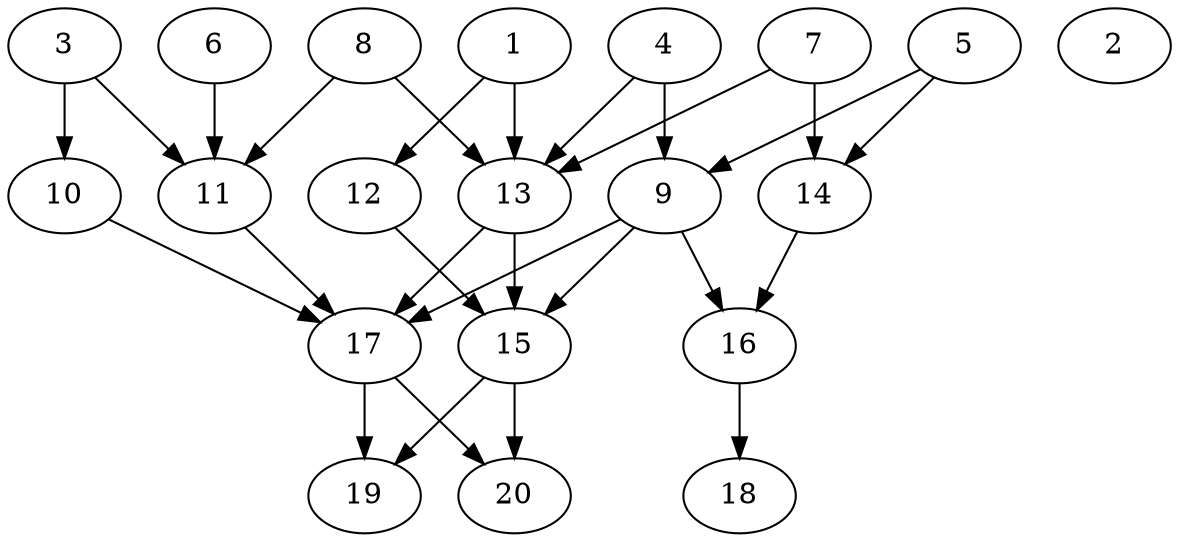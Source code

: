 // DAG automatically generated by daggen at Tue Jul 23 14:23:30 2019
// ./daggen --dot -n 20 --ccr 0.4 --fat 0.6 --regular 0.5 --density 0.6 --mindata 5242880 --maxdata 52428800 
digraph G {
  1 [size="39488000", alpha="0.11", expect_size="15795200"] 
  1 -> 12 [size ="15795200"]
  1 -> 13 [size ="15795200"]
  2 [size="52928000", alpha="0.13", expect_size="21171200"] 
  3 [size="86673920", alpha="0.19", expect_size="34669568"] 
  3 -> 10 [size ="34669568"]
  3 -> 11 [size ="34669568"]
  4 [size="18506240", alpha="0.06", expect_size="7402496"] 
  4 -> 9 [size ="7402496"]
  4 -> 13 [size ="7402496"]
  5 [size="76016640", alpha="0.07", expect_size="30406656"] 
  5 -> 9 [size ="30406656"]
  5 -> 14 [size ="30406656"]
  6 [size="99330560", alpha="0.15", expect_size="39732224"] 
  6 -> 11 [size ="39732224"]
  7 [size="26903040", alpha="0.01", expect_size="10761216"] 
  7 -> 13 [size ="10761216"]
  7 -> 14 [size ="10761216"]
  8 [size="77591040", alpha="0.19", expect_size="31036416"] 
  8 -> 11 [size ="31036416"]
  8 -> 13 [size ="31036416"]
  9 [size="63905280", alpha="0.08", expect_size="25562112"] 
  9 -> 15 [size ="25562112"]
  9 -> 16 [size ="25562112"]
  9 -> 17 [size ="25562112"]
  10 [size="55400960", alpha="0.09", expect_size="22160384"] 
  10 -> 17 [size ="22160384"]
  11 [size="13621760", alpha="0.04", expect_size="5448704"] 
  11 -> 17 [size ="5448704"]
  12 [size="80599040", alpha="0.20", expect_size="32239616"] 
  12 -> 15 [size ="32239616"]
  13 [size="42196480", alpha="0.15", expect_size="16878592"] 
  13 -> 15 [size ="16878592"]
  13 -> 17 [size ="16878592"]
  14 [size="33390080", alpha="0.11", expect_size="13356032"] 
  14 -> 16 [size ="13356032"]
  15 [size="67742720", alpha="0.03", expect_size="27097088"] 
  15 -> 19 [size ="27097088"]
  15 -> 20 [size ="27097088"]
  16 [size="107194880", alpha="0.04", expect_size="42877952"] 
  16 -> 18 [size ="42877952"]
  17 [size="75637760", alpha="0.17", expect_size="30255104"] 
  17 -> 19 [size ="30255104"]
  17 -> 20 [size ="30255104"]
  18 [size="81459200", alpha="0.00", expect_size="32583680"] 
  19 [size="73162240", alpha="0.15", expect_size="29264896"] 
  20 [size="122012160", alpha="0.01", expect_size="48804864"] 
}

